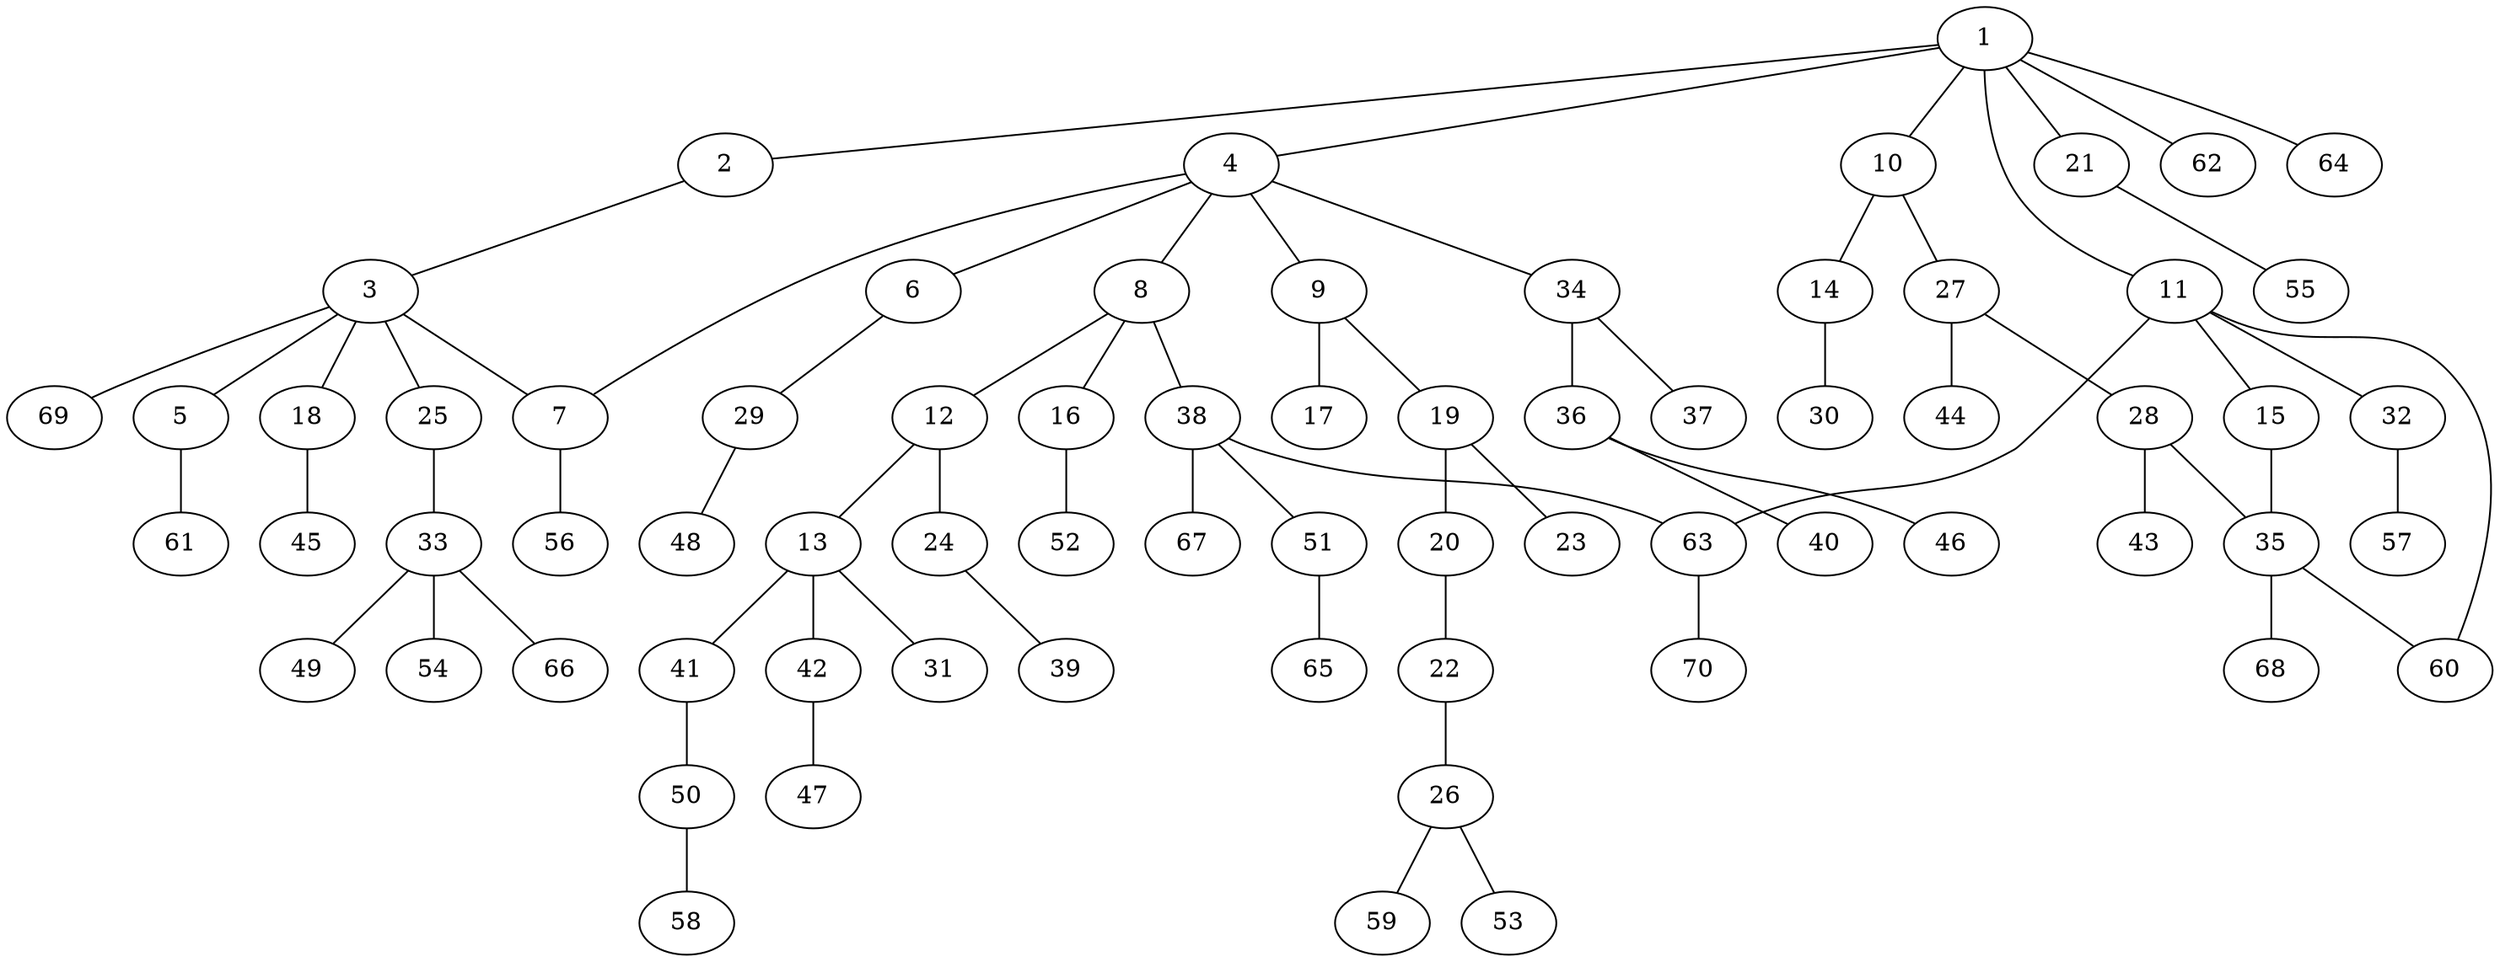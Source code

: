 graph graphname {1--2
1--4
1--10
1--11
1--21
1--62
1--64
2--3
3--5
3--7
3--18
3--25
3--69
4--6
4--7
4--8
4--9
4--34
5--61
6--29
7--56
8--12
8--16
8--38
9--17
9--19
10--14
10--27
11--15
11--32
11--60
11--63
12--13
12--24
13--31
13--41
13--42
14--30
15--35
16--52
18--45
19--20
19--23
20--22
21--55
22--26
24--39
25--33
26--53
26--59
27--28
27--44
28--35
28--43
29--48
32--57
33--49
33--54
33--66
34--36
34--37
35--60
35--68
36--40
36--46
38--51
38--63
38--67
41--50
42--47
50--58
51--65
63--70
}